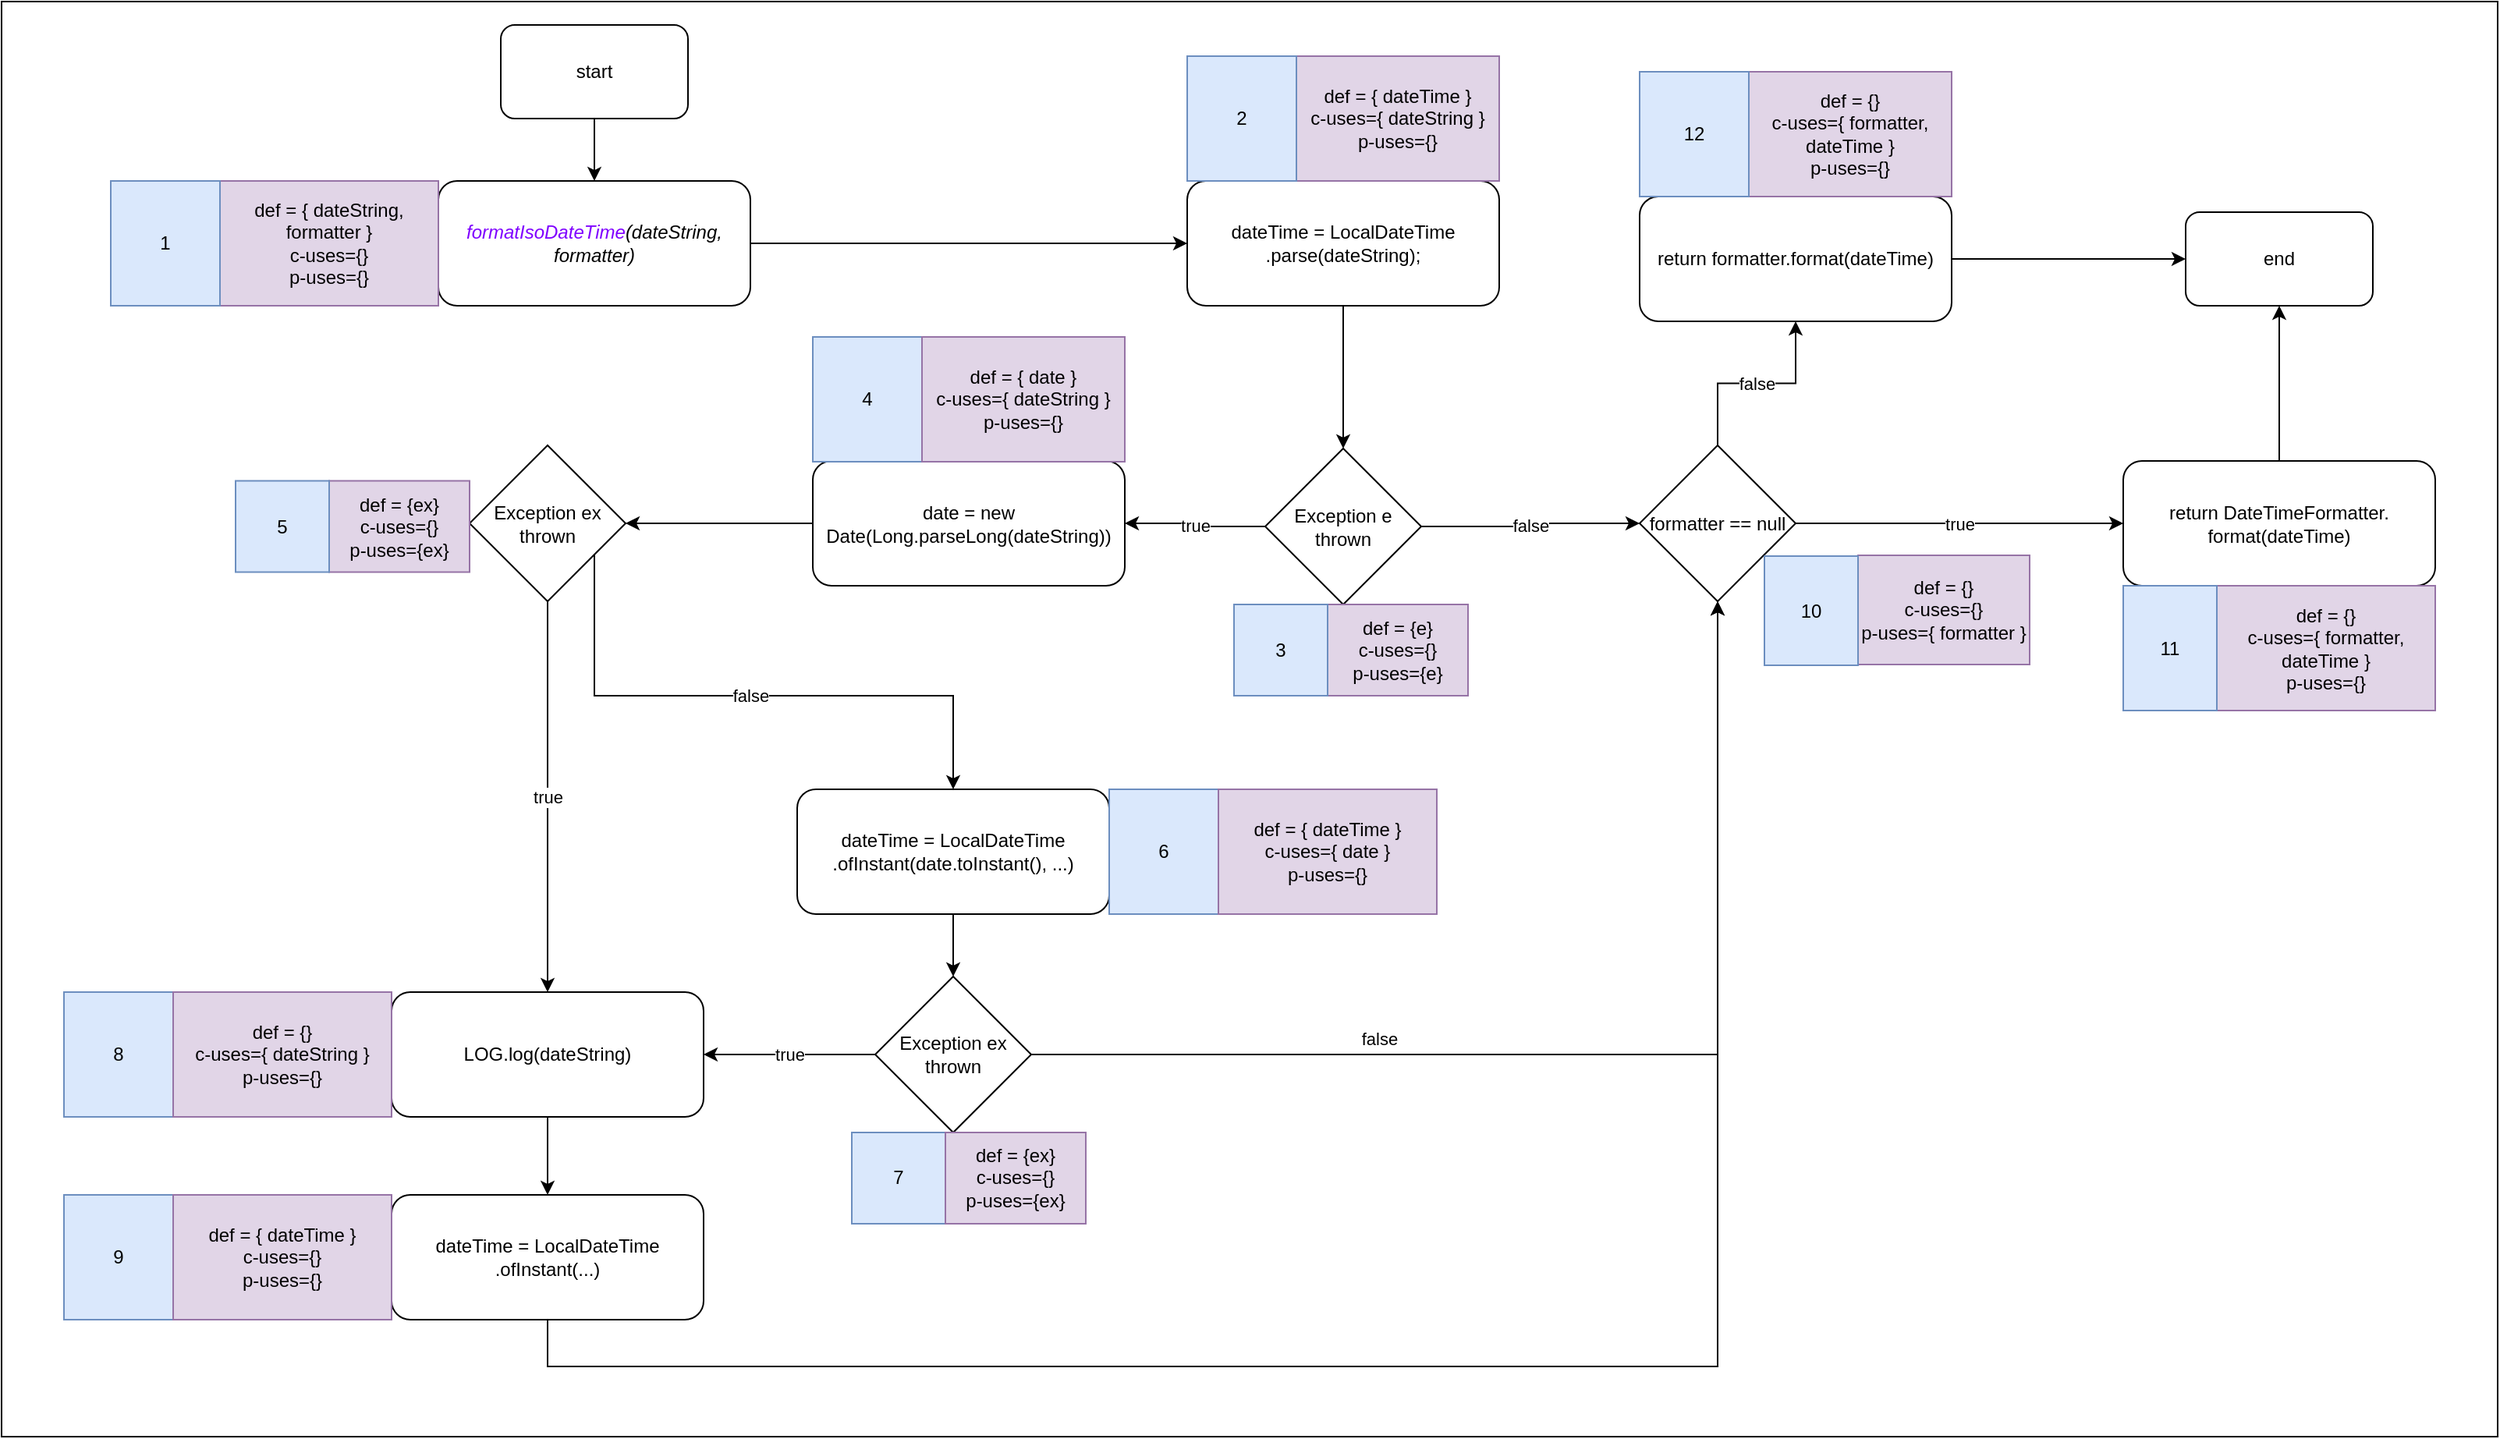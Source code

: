 <mxfile>
    <diagram id="Lz7AijbrBp_rhBIXZJey" name="Página-1">
        <mxGraphModel dx="1489" dy="1394" grid="1" gridSize="10" guides="1" tooltips="1" connect="1" arrows="1" fold="1" page="1" pageScale="1" pageWidth="827" pageHeight="583" math="0" shadow="0">
            <root>
                <mxCell id="0"/>
                <mxCell id="1" parent="0"/>
                <mxCell id="14" value="" style="rounded=0;whiteSpace=wrap;html=1;" parent="1" vertex="1">
                    <mxGeometry width="1600" height="920" as="geometry"/>
                </mxCell>
                <mxCell id="VnGlANeKpyUaF631w82r-49" value="" style="edgeStyle=orthogonalEdgeStyle;rounded=0;orthogonalLoop=1;jettySize=auto;html=1;entryX=0;entryY=0.5;entryDx=0;entryDy=0;" parent="1" source="VnGlANeKpyUaF631w82r-4" target="VnGlANeKpyUaF631w82r-14" edge="1">
                    <mxGeometry relative="1" as="geometry">
                        <mxPoint x="520" y="155" as="targetPoint"/>
                    </mxGeometry>
                </mxCell>
                <mxCell id="VnGlANeKpyUaF631w82r-4" value="&lt;i&gt;&lt;font color=&quot;#7f00ff&quot;&gt;formatIsoDateTime&lt;/font&gt;(dateString, formatter)&lt;/i&gt;" style="rounded=1;whiteSpace=wrap;html=1;fontSize=12;" parent="1" vertex="1">
                    <mxGeometry x="280" y="115" width="200" height="80" as="geometry"/>
                </mxCell>
                <mxCell id="VnGlANeKpyUaF631w82r-6" value="def = { dateString, formatter }&lt;br&gt;c-uses={}&lt;br&gt;p-uses={}" style="rounded=0;whiteSpace=wrap;html=1;fontSize=12;fillColor=#e1d5e7;strokeColor=#9673a6;" parent="1" vertex="1">
                    <mxGeometry x="140" y="115" width="140" height="80" as="geometry"/>
                </mxCell>
                <mxCell id="VnGlANeKpyUaF631w82r-7" value="1" style="rounded=0;whiteSpace=wrap;html=1;fontSize=12;fillColor=#dae8fc;strokeColor=#6c8ebf;" parent="1" vertex="1">
                    <mxGeometry x="70" y="115" width="70" height="80" as="geometry"/>
                </mxCell>
                <mxCell id="VnGlANeKpyUaF631w82r-9" value="" style="edgeStyle=orthogonalEdgeStyle;rounded=0;orthogonalLoop=1;jettySize=auto;html=1;" parent="1" source="VnGlANeKpyUaF631w82r-8" target="VnGlANeKpyUaF631w82r-4" edge="1">
                    <mxGeometry relative="1" as="geometry"/>
                </mxCell>
                <mxCell id="VnGlANeKpyUaF631w82r-8" value="start" style="rounded=1;whiteSpace=wrap;html=1;fontSize=12;" parent="1" vertex="1">
                    <mxGeometry x="320" y="15" width="120" height="60" as="geometry"/>
                </mxCell>
                <mxCell id="VnGlANeKpyUaF631w82r-18" value="" style="edgeStyle=orthogonalEdgeStyle;rounded=0;orthogonalLoop=1;jettySize=auto;html=1;" parent="1" source="VnGlANeKpyUaF631w82r-14" target="VnGlANeKpyUaF631w82r-17" edge="1">
                    <mxGeometry relative="1" as="geometry"/>
                </mxCell>
                <mxCell id="VnGlANeKpyUaF631w82r-14" value="dateTime = LocalDateTime&lt;br&gt;.parse(dateString);" style="rounded=1;whiteSpace=wrap;html=1;fontSize=12;" parent="1" vertex="1">
                    <mxGeometry x="760" y="115" width="200" height="80" as="geometry"/>
                </mxCell>
                <mxCell id="VnGlANeKpyUaF631w82r-16" value="def = { dateTime }&lt;br&gt;c-uses={ dateString }&lt;br&gt;p-uses={}" style="rounded=0;whiteSpace=wrap;html=1;fontSize=12;fillColor=#e1d5e7;strokeColor=#9673a6;" parent="1" vertex="1">
                    <mxGeometry x="830" y="35" width="130" height="80" as="geometry"/>
                </mxCell>
                <mxCell id="VnGlANeKpyUaF631w82r-20" value="true" style="edgeStyle=orthogonalEdgeStyle;rounded=0;orthogonalLoop=1;jettySize=auto;html=1;" parent="1" source="VnGlANeKpyUaF631w82r-17" target="VnGlANeKpyUaF631w82r-19" edge="1">
                    <mxGeometry relative="1" as="geometry"/>
                </mxCell>
                <mxCell id="VnGlANeKpyUaF631w82r-24" value="false" style="edgeStyle=orthogonalEdgeStyle;rounded=0;orthogonalLoop=1;jettySize=auto;html=1;" parent="1" source="VnGlANeKpyUaF631w82r-17" target="VnGlANeKpyUaF631w82r-23" edge="1">
                    <mxGeometry relative="1" as="geometry"/>
                </mxCell>
                <mxCell id="VnGlANeKpyUaF631w82r-17" value="Exception e&lt;br&gt;thrown" style="rhombus;whiteSpace=wrap;html=1;fontSize=12;fontColor=#000000;" parent="1" vertex="1">
                    <mxGeometry x="810" y="286.5" width="100" height="100" as="geometry"/>
                </mxCell>
                <mxCell id="VnGlANeKpyUaF631w82r-62" value="" style="edgeStyle=orthogonalEdgeStyle;rounded=0;orthogonalLoop=1;jettySize=auto;html=1;" parent="1" source="VnGlANeKpyUaF631w82r-19" target="VnGlANeKpyUaF631w82r-61" edge="1">
                    <mxGeometry relative="1" as="geometry"/>
                </mxCell>
                <mxCell id="VnGlANeKpyUaF631w82r-19" value="date = new Date(Long.parseLong(dateString))" style="rounded=1;whiteSpace=wrap;html=1;fontSize=12;" parent="1" vertex="1">
                    <mxGeometry x="520" y="294.5" width="200" height="80" as="geometry"/>
                </mxCell>
                <mxCell id="VnGlANeKpyUaF631w82r-27" value="true" style="edgeStyle=orthogonalEdgeStyle;rounded=0;orthogonalLoop=1;jettySize=auto;html=1;" parent="1" source="VnGlANeKpyUaF631w82r-23" target="VnGlANeKpyUaF631w82r-25" edge="1">
                    <mxGeometry relative="1" as="geometry"/>
                </mxCell>
                <mxCell id="VnGlANeKpyUaF631w82r-33" value="false" style="edgeStyle=orthogonalEdgeStyle;rounded=0;orthogonalLoop=1;jettySize=auto;html=1;" parent="1" source="VnGlANeKpyUaF631w82r-23" target="VnGlANeKpyUaF631w82r-32" edge="1">
                    <mxGeometry relative="1" as="geometry"/>
                </mxCell>
                <mxCell id="VnGlANeKpyUaF631w82r-23" value="formatter == null" style="rhombus;whiteSpace=wrap;html=1;fontSize=12;fontColor=#000000;" parent="1" vertex="1">
                    <mxGeometry x="1050" y="284.5" width="100" height="100" as="geometry"/>
                </mxCell>
                <mxCell id="VnGlANeKpyUaF631w82r-31" value="" style="edgeStyle=orthogonalEdgeStyle;rounded=0;orthogonalLoop=1;jettySize=auto;html=1;entryX=0.5;entryY=1;entryDx=0;entryDy=0;" parent="1" source="VnGlANeKpyUaF631w82r-25" target="VnGlANeKpyUaF631w82r-30" edge="1">
                    <mxGeometry relative="1" as="geometry"/>
                </mxCell>
                <mxCell id="VnGlANeKpyUaF631w82r-25" value="return DateTimeFormatter.&lt;br&gt;format(dateTime)" style="rounded=1;whiteSpace=wrap;html=1;fontSize=12;" parent="1" vertex="1">
                    <mxGeometry x="1360" y="294.5" width="200" height="80" as="geometry"/>
                </mxCell>
                <mxCell id="VnGlANeKpyUaF631w82r-26" value="2" style="rounded=0;whiteSpace=wrap;html=1;fontSize=12;fillColor=#dae8fc;strokeColor=#6c8ebf;" parent="1" vertex="1">
                    <mxGeometry x="760" y="35" width="70" height="80" as="geometry"/>
                </mxCell>
                <mxCell id="VnGlANeKpyUaF631w82r-30" value="end" style="rounded=1;whiteSpace=wrap;html=1;fontSize=12;" parent="1" vertex="1">
                    <mxGeometry x="1400" y="135" width="120" height="60" as="geometry"/>
                </mxCell>
                <mxCell id="VnGlANeKpyUaF631w82r-34" value="" style="edgeStyle=orthogonalEdgeStyle;rounded=0;orthogonalLoop=1;jettySize=auto;html=1;" parent="1" source="VnGlANeKpyUaF631w82r-32" target="VnGlANeKpyUaF631w82r-30" edge="1">
                    <mxGeometry relative="1" as="geometry"/>
                </mxCell>
                <mxCell id="VnGlANeKpyUaF631w82r-32" value="return formatter.format(dateTime)" style="rounded=1;whiteSpace=wrap;html=1;fontSize=12;" parent="1" vertex="1">
                    <mxGeometry x="1050" y="125" width="200" height="80" as="geometry"/>
                </mxCell>
                <mxCell id="VnGlANeKpyUaF631w82r-35" value="def = {}&lt;br&gt;c-uses={ formatter, dateTime }&lt;br&gt;p-uses={}" style="rounded=0;whiteSpace=wrap;html=1;fontSize=12;fillColor=#e1d5e7;strokeColor=#9673a6;" parent="1" vertex="1">
                    <mxGeometry x="1120" y="45" width="130" height="80" as="geometry"/>
                </mxCell>
                <mxCell id="VnGlANeKpyUaF631w82r-36" value="12" style="rounded=0;whiteSpace=wrap;html=1;fontSize=12;fillColor=#dae8fc;strokeColor=#6c8ebf;" parent="1" vertex="1">
                    <mxGeometry x="1050" y="45" width="70" height="80" as="geometry"/>
                </mxCell>
                <mxCell id="VnGlANeKpyUaF631w82r-37" value="4" style="rounded=0;whiteSpace=wrap;html=1;fontSize=12;fillColor=#dae8fc;strokeColor=#6c8ebf;" parent="1" vertex="1">
                    <mxGeometry x="520" y="215" width="70" height="80" as="geometry"/>
                </mxCell>
                <mxCell id="VnGlANeKpyUaF631w82r-38" value="def = { date }&lt;br&gt;c-uses={ dateString }&lt;br&gt;p-uses={}" style="rounded=0;whiteSpace=wrap;html=1;fontSize=12;fillColor=#e1d5e7;strokeColor=#9673a6;" parent="1" vertex="1">
                    <mxGeometry x="590" y="215" width="130" height="80" as="geometry"/>
                </mxCell>
                <mxCell id="VnGlANeKpyUaF631w82r-39" value="def = {}&lt;br&gt;c-uses={ formatter, dateTime }&lt;br&gt;p-uses={}" style="rounded=0;whiteSpace=wrap;html=1;fontSize=12;fillColor=#e1d5e7;strokeColor=#9673a6;" parent="1" vertex="1">
                    <mxGeometry x="1420" y="374.5" width="140" height="80" as="geometry"/>
                </mxCell>
                <mxCell id="VnGlANeKpyUaF631w82r-40" value="11" style="rounded=0;whiteSpace=wrap;html=1;fontSize=12;fillColor=#dae8fc;strokeColor=#6c8ebf;" parent="1" vertex="1">
                    <mxGeometry x="1360" y="374.5" width="60" height="80" as="geometry"/>
                </mxCell>
                <mxCell id="VnGlANeKpyUaF631w82r-70" value="" style="edgeStyle=orthogonalEdgeStyle;rounded=0;orthogonalLoop=1;jettySize=auto;html=1;" parent="1" source="VnGlANeKpyUaF631w82r-42" target="VnGlANeKpyUaF631w82r-69" edge="1">
                    <mxGeometry relative="1" as="geometry"/>
                </mxCell>
                <mxCell id="VnGlANeKpyUaF631w82r-42" value="dateTime = LocalDateTime&lt;br&gt;.ofInstant(date.toInstant(), ...)" style="rounded=1;whiteSpace=wrap;html=1;fontSize=12;" parent="1" vertex="1">
                    <mxGeometry x="510" y="505" width="200" height="80" as="geometry"/>
                </mxCell>
                <mxCell id="VnGlANeKpyUaF631w82r-43" value="6" style="rounded=0;whiteSpace=wrap;html=1;fontSize=12;fillColor=#dae8fc;strokeColor=#6c8ebf;" parent="1" vertex="1">
                    <mxGeometry x="710" y="505" width="70" height="80" as="geometry"/>
                </mxCell>
                <mxCell id="VnGlANeKpyUaF631w82r-44" value="def = { dateTime }&lt;br&gt;c-uses={ date }&lt;br&gt;p-uses={}" style="rounded=0;whiteSpace=wrap;html=1;fontSize=12;fillColor=#e1d5e7;strokeColor=#9673a6;" parent="1" vertex="1">
                    <mxGeometry x="780" y="505" width="140" height="80" as="geometry"/>
                </mxCell>
                <mxCell id="VnGlANeKpyUaF631w82r-45" value="def = {}&lt;br&gt;c-uses={}&lt;br&gt;p-uses={ formatter }" style="rounded=0;whiteSpace=wrap;html=1;fontSize=12;fillColor=#e1d5e7;strokeColor=#9673a6;" parent="1" vertex="1">
                    <mxGeometry x="1190" y="355" width="110" height="70" as="geometry"/>
                </mxCell>
                <mxCell id="VnGlANeKpyUaF631w82r-46" value="10" style="rounded=0;whiteSpace=wrap;html=1;fontSize=12;fillColor=#dae8fc;strokeColor=#6c8ebf;" parent="1" vertex="1">
                    <mxGeometry x="1130" y="355.5" width="60" height="70" as="geometry"/>
                </mxCell>
                <mxCell id="VnGlANeKpyUaF631w82r-60" value="" style="edgeStyle=orthogonalEdgeStyle;rounded=0;orthogonalLoop=1;jettySize=auto;html=1;" parent="1" source="VnGlANeKpyUaF631w82r-54" target="VnGlANeKpyUaF631w82r-57" edge="1">
                    <mxGeometry relative="1" as="geometry"/>
                </mxCell>
                <mxCell id="VnGlANeKpyUaF631w82r-54" value="LOG.log(dateString)" style="rounded=1;whiteSpace=wrap;html=1;fontSize=12;" parent="1" vertex="1">
                    <mxGeometry x="250" y="635" width="200" height="80" as="geometry"/>
                </mxCell>
                <mxCell id="VnGlANeKpyUaF631w82r-55" value="8" style="rounded=0;whiteSpace=wrap;html=1;fontSize=12;fillColor=#dae8fc;strokeColor=#6c8ebf;" parent="1" vertex="1">
                    <mxGeometry x="40" y="635" width="70" height="80" as="geometry"/>
                </mxCell>
                <mxCell id="VnGlANeKpyUaF631w82r-56" value="def = {}&lt;br&gt;c-uses={ dateString }&lt;br&gt;p-uses={}" style="rounded=0;whiteSpace=wrap;html=1;fontSize=12;fillColor=#e1d5e7;strokeColor=#9673a6;" parent="1" vertex="1">
                    <mxGeometry x="110" y="635" width="140" height="80" as="geometry"/>
                </mxCell>
                <mxCell id="VnGlANeKpyUaF631w82r-77" style="edgeStyle=orthogonalEdgeStyle;rounded=0;orthogonalLoop=1;jettySize=auto;html=1;exitX=0.5;exitY=1;exitDx=0;exitDy=0;entryX=0.5;entryY=1;entryDx=0;entryDy=0;" parent="1" source="VnGlANeKpyUaF631w82r-57" target="VnGlANeKpyUaF631w82r-23" edge="1">
                    <mxGeometry relative="1" as="geometry">
                        <Array as="points">
                            <mxPoint x="350" y="875"/>
                            <mxPoint x="1100" y="875"/>
                        </Array>
                        <mxPoint x="1035" y="578" as="targetPoint"/>
                    </mxGeometry>
                </mxCell>
                <mxCell id="VnGlANeKpyUaF631w82r-57" value="dateTime =&amp;nbsp;LocalDateTime&lt;br&gt;.ofInstant(...)" style="rounded=1;whiteSpace=wrap;html=1;fontSize=12;" parent="1" vertex="1">
                    <mxGeometry x="250" y="765" width="200" height="80" as="geometry"/>
                </mxCell>
                <mxCell id="VnGlANeKpyUaF631w82r-58" value="9" style="rounded=0;whiteSpace=wrap;html=1;fontSize=12;fillColor=#dae8fc;strokeColor=#6c8ebf;" parent="1" vertex="1">
                    <mxGeometry x="40" y="765" width="70" height="80" as="geometry"/>
                </mxCell>
                <mxCell id="VnGlANeKpyUaF631w82r-59" value="def = { dateTime }&lt;br&gt;c-uses={}&lt;br&gt;p-uses={}" style="rounded=0;whiteSpace=wrap;html=1;fontSize=12;fillColor=#e1d5e7;strokeColor=#9673a6;" parent="1" vertex="1">
                    <mxGeometry x="110" y="765" width="140" height="80" as="geometry"/>
                </mxCell>
                <mxCell id="VnGlANeKpyUaF631w82r-63" value="false" style="edgeStyle=orthogonalEdgeStyle;rounded=0;orthogonalLoop=1;jettySize=auto;html=1;entryX=0.5;entryY=0;entryDx=0;entryDy=0;" parent="1" source="VnGlANeKpyUaF631w82r-61" target="VnGlANeKpyUaF631w82r-42" edge="1">
                    <mxGeometry relative="1" as="geometry">
                        <Array as="points">
                            <mxPoint x="380" y="445"/>
                            <mxPoint x="610" y="445"/>
                        </Array>
                    </mxGeometry>
                </mxCell>
                <mxCell id="VnGlANeKpyUaF631w82r-75" value="true" style="edgeStyle=orthogonalEdgeStyle;rounded=0;orthogonalLoop=1;jettySize=auto;html=1;" parent="1" source="VnGlANeKpyUaF631w82r-61" target="VnGlANeKpyUaF631w82r-54" edge="1">
                    <mxGeometry relative="1" as="geometry"/>
                </mxCell>
                <mxCell id="VnGlANeKpyUaF631w82r-61" value="Exception ex&lt;br&gt;thrown" style="rhombus;whiteSpace=wrap;html=1;fontSize=12;fontColor=#000000;" parent="1" vertex="1">
                    <mxGeometry x="300" y="284.5" width="100" height="100" as="geometry"/>
                </mxCell>
                <mxCell id="VnGlANeKpyUaF631w82r-73" value="true" style="edgeStyle=orthogonalEdgeStyle;rounded=0;orthogonalLoop=1;jettySize=auto;html=1;exitX=0;exitY=0.5;exitDx=0;exitDy=0;entryX=1;entryY=0.5;entryDx=0;entryDy=0;" parent="1" source="VnGlANeKpyUaF631w82r-69" target="VnGlANeKpyUaF631w82r-54" edge="1">
                    <mxGeometry relative="1" as="geometry">
                        <Array as="points">
                            <mxPoint x="560" y="675"/>
                        </Array>
                    </mxGeometry>
                </mxCell>
                <mxCell id="VnGlANeKpyUaF631w82r-78" style="edgeStyle=orthogonalEdgeStyle;rounded=0;orthogonalLoop=1;jettySize=auto;html=1;exitX=1;exitY=0.5;exitDx=0;exitDy=0;entryX=0.5;entryY=1;entryDx=0;entryDy=0;" parent="1" source="VnGlANeKpyUaF631w82r-69" target="VnGlANeKpyUaF631w82r-23" edge="1">
                    <mxGeometry relative="1" as="geometry">
                        <Array as="points">
                            <mxPoint x="1100" y="675"/>
                        </Array>
                    </mxGeometry>
                </mxCell>
                <mxCell id="12" value="false" style="edgeLabel;html=1;align=center;verticalAlign=middle;resizable=0;points=[];" parent="VnGlANeKpyUaF631w82r-78" vertex="1" connectable="0">
                    <mxGeometry x="-0.38" y="3" relative="1" as="geometry">
                        <mxPoint x="-4" y="-7" as="offset"/>
                    </mxGeometry>
                </mxCell>
                <mxCell id="VnGlANeKpyUaF631w82r-69" value="Exception ex&lt;br&gt;thrown" style="rhombus;whiteSpace=wrap;html=1;fontSize=12;fontColor=#000000;" parent="1" vertex="1">
                    <mxGeometry x="560" y="625" width="100" height="100" as="geometry"/>
                </mxCell>
                <mxCell id="2" value="def = {e}&lt;br&gt;c-uses={}&lt;br&gt;p-uses={e}" style="rounded=0;whiteSpace=wrap;html=1;fontSize=12;fillColor=#e1d5e7;strokeColor=#9673a6;" parent="1" vertex="1">
                    <mxGeometry x="850" y="386.5" width="90" height="58.5" as="geometry"/>
                </mxCell>
                <mxCell id="3" value="3" style="rounded=0;whiteSpace=wrap;html=1;fontSize=12;fillColor=#dae8fc;strokeColor=#6c8ebf;" parent="1" vertex="1">
                    <mxGeometry x="790" y="386.5" width="60" height="58.5" as="geometry"/>
                </mxCell>
                <mxCell id="6" value="def = {ex}&lt;br&gt;c-uses={}&lt;br&gt;p-uses={ex}" style="rounded=0;whiteSpace=wrap;html=1;fontSize=12;fillColor=#e1d5e7;strokeColor=#9673a6;" parent="1" vertex="1">
                    <mxGeometry x="210" y="307.25" width="90" height="58.5" as="geometry"/>
                </mxCell>
                <mxCell id="7" value="5" style="rounded=0;whiteSpace=wrap;html=1;fontSize=12;fillColor=#dae8fc;strokeColor=#6c8ebf;" parent="1" vertex="1">
                    <mxGeometry x="150" y="307.25" width="60" height="58.5" as="geometry"/>
                </mxCell>
                <mxCell id="10" value="7" style="rounded=0;whiteSpace=wrap;html=1;fontSize=12;fillColor=#dae8fc;strokeColor=#6c8ebf;" parent="1" vertex="1">
                    <mxGeometry x="545" y="725" width="60" height="58.5" as="geometry"/>
                </mxCell>
                <mxCell id="11" value="def = {ex}&lt;br&gt;c-uses={}&lt;br&gt;p-uses={ex}" style="rounded=0;whiteSpace=wrap;html=1;fontSize=12;fillColor=#e1d5e7;strokeColor=#9673a6;" parent="1" vertex="1">
                    <mxGeometry x="605" y="725" width="90" height="58.5" as="geometry"/>
                </mxCell>
            </root>
        </mxGraphModel>
    </diagram>
</mxfile>